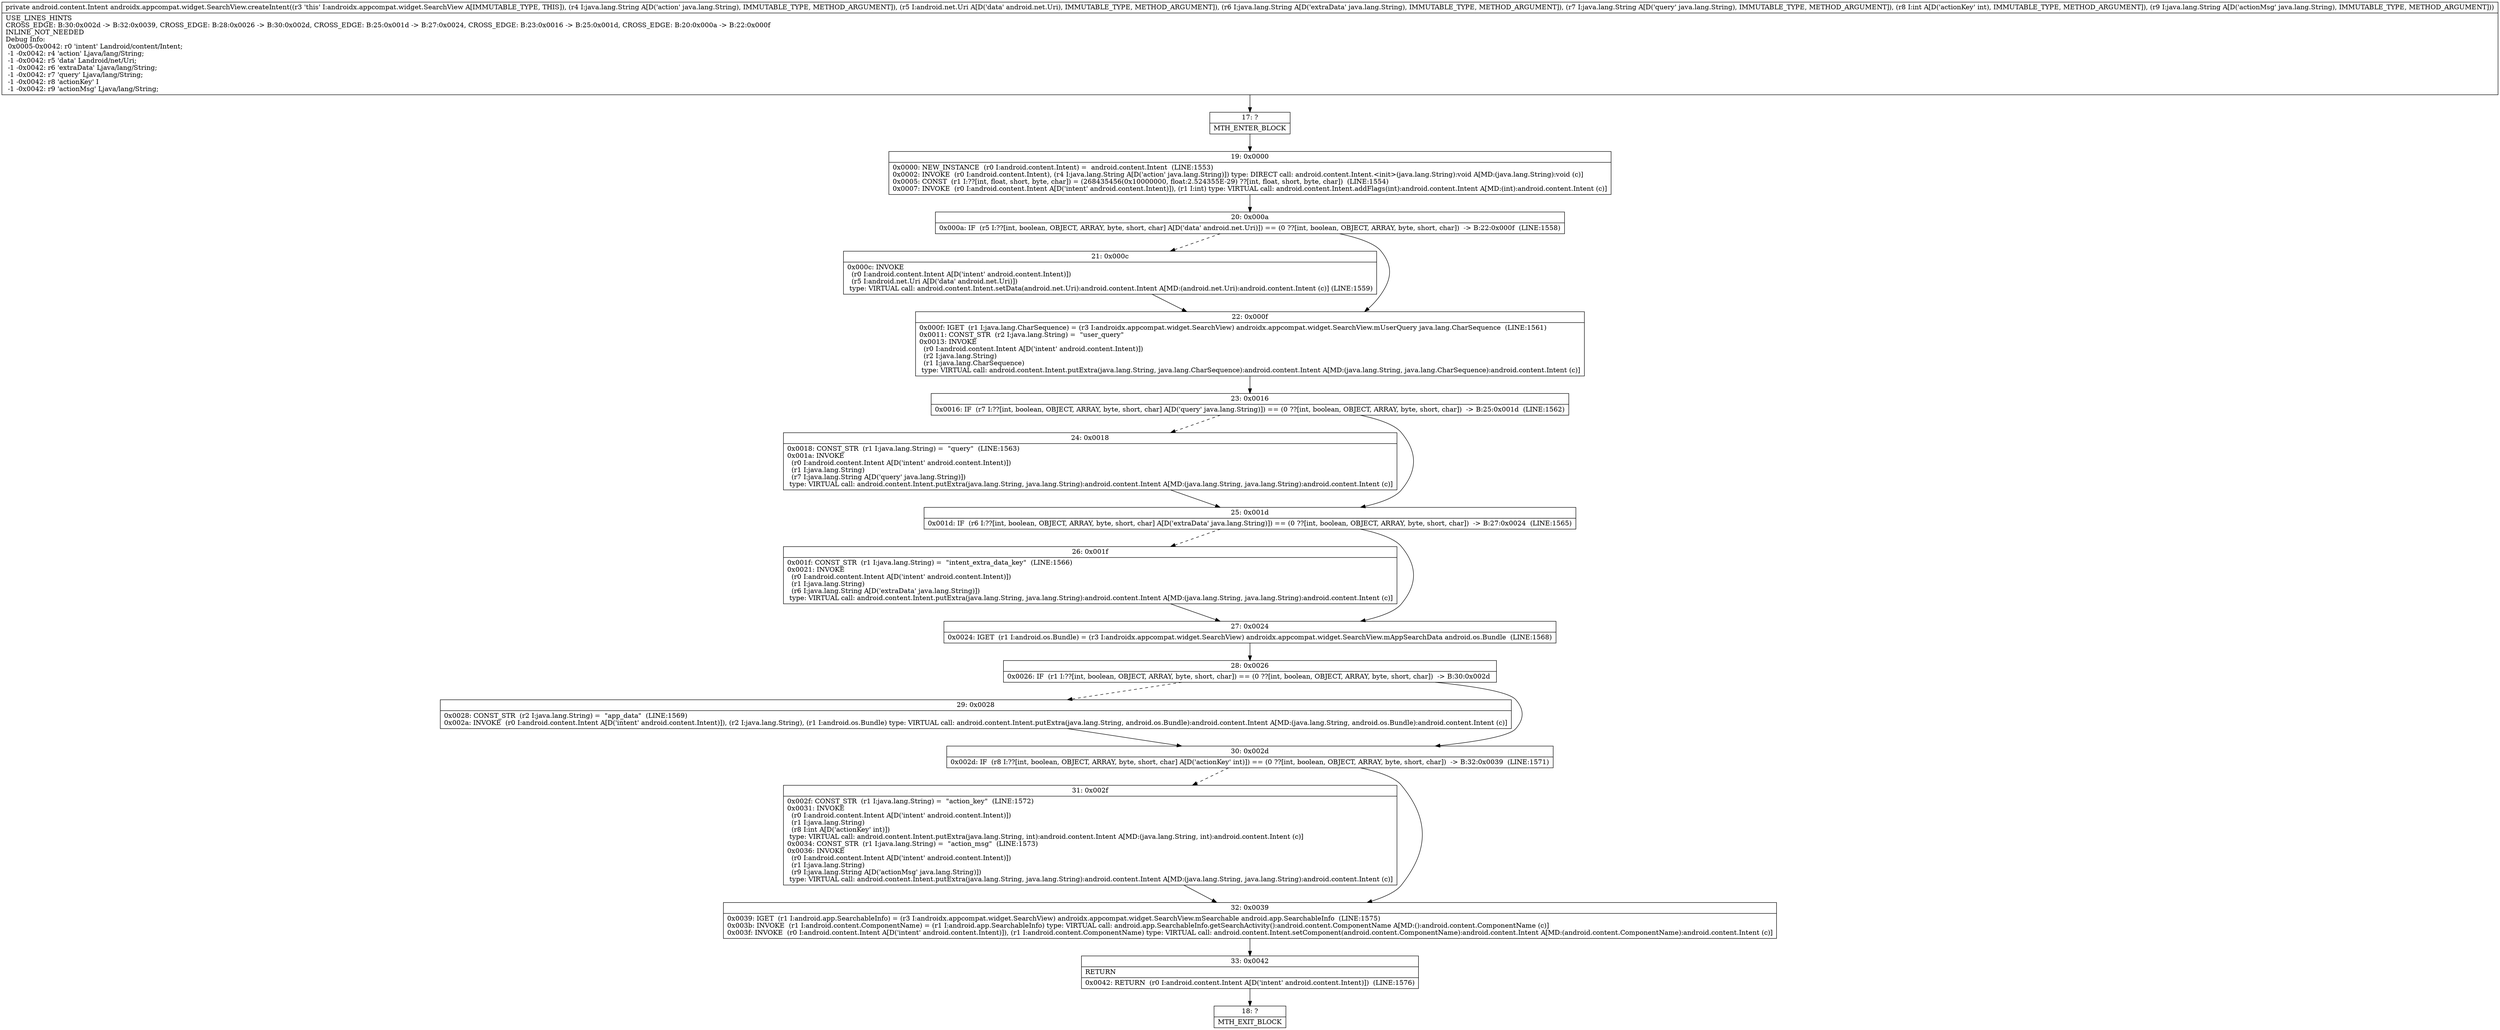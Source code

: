 digraph "CFG forandroidx.appcompat.widget.SearchView.createIntent(Ljava\/lang\/String;Landroid\/net\/Uri;Ljava\/lang\/String;Ljava\/lang\/String;ILjava\/lang\/String;)Landroid\/content\/Intent;" {
Node_17 [shape=record,label="{17\:\ ?|MTH_ENTER_BLOCK\l}"];
Node_19 [shape=record,label="{19\:\ 0x0000|0x0000: NEW_INSTANCE  (r0 I:android.content.Intent) =  android.content.Intent  (LINE:1553)\l0x0002: INVOKE  (r0 I:android.content.Intent), (r4 I:java.lang.String A[D('action' java.lang.String)]) type: DIRECT call: android.content.Intent.\<init\>(java.lang.String):void A[MD:(java.lang.String):void (c)]\l0x0005: CONST  (r1 I:??[int, float, short, byte, char]) = (268435456(0x10000000, float:2.524355E\-29) ??[int, float, short, byte, char])  (LINE:1554)\l0x0007: INVOKE  (r0 I:android.content.Intent A[D('intent' android.content.Intent)]), (r1 I:int) type: VIRTUAL call: android.content.Intent.addFlags(int):android.content.Intent A[MD:(int):android.content.Intent (c)]\l}"];
Node_20 [shape=record,label="{20\:\ 0x000a|0x000a: IF  (r5 I:??[int, boolean, OBJECT, ARRAY, byte, short, char] A[D('data' android.net.Uri)]) == (0 ??[int, boolean, OBJECT, ARRAY, byte, short, char])  \-\> B:22:0x000f  (LINE:1558)\l}"];
Node_21 [shape=record,label="{21\:\ 0x000c|0x000c: INVOKE  \l  (r0 I:android.content.Intent A[D('intent' android.content.Intent)])\l  (r5 I:android.net.Uri A[D('data' android.net.Uri)])\l type: VIRTUAL call: android.content.Intent.setData(android.net.Uri):android.content.Intent A[MD:(android.net.Uri):android.content.Intent (c)] (LINE:1559)\l}"];
Node_22 [shape=record,label="{22\:\ 0x000f|0x000f: IGET  (r1 I:java.lang.CharSequence) = (r3 I:androidx.appcompat.widget.SearchView) androidx.appcompat.widget.SearchView.mUserQuery java.lang.CharSequence  (LINE:1561)\l0x0011: CONST_STR  (r2 I:java.lang.String) =  \"user_query\" \l0x0013: INVOKE  \l  (r0 I:android.content.Intent A[D('intent' android.content.Intent)])\l  (r2 I:java.lang.String)\l  (r1 I:java.lang.CharSequence)\l type: VIRTUAL call: android.content.Intent.putExtra(java.lang.String, java.lang.CharSequence):android.content.Intent A[MD:(java.lang.String, java.lang.CharSequence):android.content.Intent (c)]\l}"];
Node_23 [shape=record,label="{23\:\ 0x0016|0x0016: IF  (r7 I:??[int, boolean, OBJECT, ARRAY, byte, short, char] A[D('query' java.lang.String)]) == (0 ??[int, boolean, OBJECT, ARRAY, byte, short, char])  \-\> B:25:0x001d  (LINE:1562)\l}"];
Node_24 [shape=record,label="{24\:\ 0x0018|0x0018: CONST_STR  (r1 I:java.lang.String) =  \"query\"  (LINE:1563)\l0x001a: INVOKE  \l  (r0 I:android.content.Intent A[D('intent' android.content.Intent)])\l  (r1 I:java.lang.String)\l  (r7 I:java.lang.String A[D('query' java.lang.String)])\l type: VIRTUAL call: android.content.Intent.putExtra(java.lang.String, java.lang.String):android.content.Intent A[MD:(java.lang.String, java.lang.String):android.content.Intent (c)]\l}"];
Node_25 [shape=record,label="{25\:\ 0x001d|0x001d: IF  (r6 I:??[int, boolean, OBJECT, ARRAY, byte, short, char] A[D('extraData' java.lang.String)]) == (0 ??[int, boolean, OBJECT, ARRAY, byte, short, char])  \-\> B:27:0x0024  (LINE:1565)\l}"];
Node_26 [shape=record,label="{26\:\ 0x001f|0x001f: CONST_STR  (r1 I:java.lang.String) =  \"intent_extra_data_key\"  (LINE:1566)\l0x0021: INVOKE  \l  (r0 I:android.content.Intent A[D('intent' android.content.Intent)])\l  (r1 I:java.lang.String)\l  (r6 I:java.lang.String A[D('extraData' java.lang.String)])\l type: VIRTUAL call: android.content.Intent.putExtra(java.lang.String, java.lang.String):android.content.Intent A[MD:(java.lang.String, java.lang.String):android.content.Intent (c)]\l}"];
Node_27 [shape=record,label="{27\:\ 0x0024|0x0024: IGET  (r1 I:android.os.Bundle) = (r3 I:androidx.appcompat.widget.SearchView) androidx.appcompat.widget.SearchView.mAppSearchData android.os.Bundle  (LINE:1568)\l}"];
Node_28 [shape=record,label="{28\:\ 0x0026|0x0026: IF  (r1 I:??[int, boolean, OBJECT, ARRAY, byte, short, char]) == (0 ??[int, boolean, OBJECT, ARRAY, byte, short, char])  \-\> B:30:0x002d \l}"];
Node_29 [shape=record,label="{29\:\ 0x0028|0x0028: CONST_STR  (r2 I:java.lang.String) =  \"app_data\"  (LINE:1569)\l0x002a: INVOKE  (r0 I:android.content.Intent A[D('intent' android.content.Intent)]), (r2 I:java.lang.String), (r1 I:android.os.Bundle) type: VIRTUAL call: android.content.Intent.putExtra(java.lang.String, android.os.Bundle):android.content.Intent A[MD:(java.lang.String, android.os.Bundle):android.content.Intent (c)]\l}"];
Node_30 [shape=record,label="{30\:\ 0x002d|0x002d: IF  (r8 I:??[int, boolean, OBJECT, ARRAY, byte, short, char] A[D('actionKey' int)]) == (0 ??[int, boolean, OBJECT, ARRAY, byte, short, char])  \-\> B:32:0x0039  (LINE:1571)\l}"];
Node_31 [shape=record,label="{31\:\ 0x002f|0x002f: CONST_STR  (r1 I:java.lang.String) =  \"action_key\"  (LINE:1572)\l0x0031: INVOKE  \l  (r0 I:android.content.Intent A[D('intent' android.content.Intent)])\l  (r1 I:java.lang.String)\l  (r8 I:int A[D('actionKey' int)])\l type: VIRTUAL call: android.content.Intent.putExtra(java.lang.String, int):android.content.Intent A[MD:(java.lang.String, int):android.content.Intent (c)]\l0x0034: CONST_STR  (r1 I:java.lang.String) =  \"action_msg\"  (LINE:1573)\l0x0036: INVOKE  \l  (r0 I:android.content.Intent A[D('intent' android.content.Intent)])\l  (r1 I:java.lang.String)\l  (r9 I:java.lang.String A[D('actionMsg' java.lang.String)])\l type: VIRTUAL call: android.content.Intent.putExtra(java.lang.String, java.lang.String):android.content.Intent A[MD:(java.lang.String, java.lang.String):android.content.Intent (c)]\l}"];
Node_32 [shape=record,label="{32\:\ 0x0039|0x0039: IGET  (r1 I:android.app.SearchableInfo) = (r3 I:androidx.appcompat.widget.SearchView) androidx.appcompat.widget.SearchView.mSearchable android.app.SearchableInfo  (LINE:1575)\l0x003b: INVOKE  (r1 I:android.content.ComponentName) = (r1 I:android.app.SearchableInfo) type: VIRTUAL call: android.app.SearchableInfo.getSearchActivity():android.content.ComponentName A[MD:():android.content.ComponentName (c)]\l0x003f: INVOKE  (r0 I:android.content.Intent A[D('intent' android.content.Intent)]), (r1 I:android.content.ComponentName) type: VIRTUAL call: android.content.Intent.setComponent(android.content.ComponentName):android.content.Intent A[MD:(android.content.ComponentName):android.content.Intent (c)]\l}"];
Node_33 [shape=record,label="{33\:\ 0x0042|RETURN\l|0x0042: RETURN  (r0 I:android.content.Intent A[D('intent' android.content.Intent)])  (LINE:1576)\l}"];
Node_18 [shape=record,label="{18\:\ ?|MTH_EXIT_BLOCK\l}"];
MethodNode[shape=record,label="{private android.content.Intent androidx.appcompat.widget.SearchView.createIntent((r3 'this' I:androidx.appcompat.widget.SearchView A[IMMUTABLE_TYPE, THIS]), (r4 I:java.lang.String A[D('action' java.lang.String), IMMUTABLE_TYPE, METHOD_ARGUMENT]), (r5 I:android.net.Uri A[D('data' android.net.Uri), IMMUTABLE_TYPE, METHOD_ARGUMENT]), (r6 I:java.lang.String A[D('extraData' java.lang.String), IMMUTABLE_TYPE, METHOD_ARGUMENT]), (r7 I:java.lang.String A[D('query' java.lang.String), IMMUTABLE_TYPE, METHOD_ARGUMENT]), (r8 I:int A[D('actionKey' int), IMMUTABLE_TYPE, METHOD_ARGUMENT]), (r9 I:java.lang.String A[D('actionMsg' java.lang.String), IMMUTABLE_TYPE, METHOD_ARGUMENT]))  | USE_LINES_HINTS\lCROSS_EDGE: B:30:0x002d \-\> B:32:0x0039, CROSS_EDGE: B:28:0x0026 \-\> B:30:0x002d, CROSS_EDGE: B:25:0x001d \-\> B:27:0x0024, CROSS_EDGE: B:23:0x0016 \-\> B:25:0x001d, CROSS_EDGE: B:20:0x000a \-\> B:22:0x000f\lINLINE_NOT_NEEDED\lDebug Info:\l  0x0005\-0x0042: r0 'intent' Landroid\/content\/Intent;\l  \-1 \-0x0042: r4 'action' Ljava\/lang\/String;\l  \-1 \-0x0042: r5 'data' Landroid\/net\/Uri;\l  \-1 \-0x0042: r6 'extraData' Ljava\/lang\/String;\l  \-1 \-0x0042: r7 'query' Ljava\/lang\/String;\l  \-1 \-0x0042: r8 'actionKey' I\l  \-1 \-0x0042: r9 'actionMsg' Ljava\/lang\/String;\l}"];
MethodNode -> Node_17;Node_17 -> Node_19;
Node_19 -> Node_20;
Node_20 -> Node_21[style=dashed];
Node_20 -> Node_22;
Node_21 -> Node_22;
Node_22 -> Node_23;
Node_23 -> Node_24[style=dashed];
Node_23 -> Node_25;
Node_24 -> Node_25;
Node_25 -> Node_26[style=dashed];
Node_25 -> Node_27;
Node_26 -> Node_27;
Node_27 -> Node_28;
Node_28 -> Node_29[style=dashed];
Node_28 -> Node_30;
Node_29 -> Node_30;
Node_30 -> Node_31[style=dashed];
Node_30 -> Node_32;
Node_31 -> Node_32;
Node_32 -> Node_33;
Node_33 -> Node_18;
}

